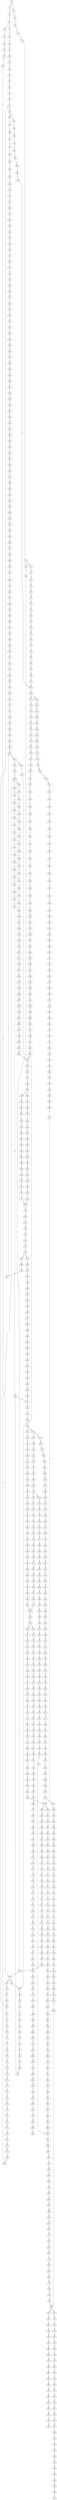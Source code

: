 strict digraph  {
	S0 -> S1 [ label = T ];
	S0 -> S2 [ label = C ];
	S1 -> S3 [ label = A ];
	S2 -> S4 [ label = A ];
	S3 -> S5 [ label = C ];
	S4 -> S6 [ label = C ];
	S5 -> S7 [ label = T ];
	S5 -> S8 [ label = G ];
	S6 -> S9 [ label = G ];
	S7 -> S10 [ label = T ];
	S8 -> S11 [ label = T ];
	S9 -> S12 [ label = T ];
	S10 -> S13 [ label = C ];
	S11 -> S14 [ label = C ];
	S12 -> S15 [ label = C ];
	S13 -> S16 [ label = A ];
	S14 -> S17 [ label = C ];
	S15 -> S18 [ label = G ];
	S15 -> S19 [ label = C ];
	S16 -> S20 [ label = A ];
	S17 -> S21 [ label = A ];
	S18 -> S22 [ label = A ];
	S19 -> S23 [ label = A ];
	S20 -> S24 [ label = G ];
	S21 -> S25 [ label = G ];
	S22 -> S26 [ label = G ];
	S23 -> S27 [ label = G ];
	S24 -> S28 [ label = C ];
	S25 -> S29 [ label = C ];
	S26 -> S30 [ label = C ];
	S27 -> S29 [ label = C ];
	S28 -> S31 [ label = G ];
	S29 -> S32 [ label = T ];
	S29 -> S33 [ label = G ];
	S30 -> S34 [ label = G ];
	S31 -> S35 [ label = A ];
	S32 -> S36 [ label = T ];
	S33 -> S37 [ label = A ];
	S34 -> S38 [ label = A ];
	S35 -> S39 [ label = G ];
	S36 -> S40 [ label = C ];
	S37 -> S41 [ label = G ];
	S38 -> S42 [ label = G ];
	S39 -> S43 [ label = T ];
	S40 -> S44 [ label = A ];
	S41 -> S45 [ label = T ];
	S42 -> S46 [ label = T ];
	S43 -> S47 [ label = C ];
	S44 -> S48 [ label = C ];
	S45 -> S49 [ label = C ];
	S46 -> S50 [ label = C ];
	S47 -> S51 [ label = C ];
	S48 -> S52 [ label = G ];
	S49 -> S51 [ label = C ];
	S49 -> S53 [ label = T ];
	S50 -> S54 [ label = G ];
	S51 -> S55 [ label = C ];
	S52 -> S56 [ label = C ];
	S53 -> S57 [ label = C ];
	S54 -> S58 [ label = A ];
	S55 -> S59 [ label = T ];
	S55 -> S60 [ label = G ];
	S56 -> S61 [ label = C ];
	S57 -> S62 [ label = G ];
	S58 -> S63 [ label = A ];
	S59 -> S64 [ label = C ];
	S60 -> S65 [ label = C ];
	S61 -> S66 [ label = C ];
	S62 -> S67 [ label = T ];
	S63 -> S68 [ label = C ];
	S64 -> S69 [ label = C ];
	S65 -> S70 [ label = C ];
	S66 -> S71 [ label = T ];
	S67 -> S72 [ label = C ];
	S68 -> S73 [ label = C ];
	S69 -> S74 [ label = G ];
	S70 -> S75 [ label = T ];
	S71 -> S76 [ label = T ];
	S72 -> S77 [ label = T ];
	S73 -> S78 [ label = T ];
	S74 -> S79 [ label = G ];
	S75 -> S80 [ label = G ];
	S76 -> S81 [ label = C ];
	S77 -> S82 [ label = G ];
	S78 -> S83 [ label = G ];
	S79 -> S84 [ label = T ];
	S80 -> S85 [ label = T ];
	S81 -> S86 [ label = A ];
	S82 -> S87 [ label = T ];
	S83 -> S88 [ label = T ];
	S84 -> S89 [ label = C ];
	S85 -> S90 [ label = C ];
	S86 -> S91 [ label = T ];
	S87 -> S92 [ label = T ];
	S88 -> S93 [ label = C ];
	S89 -> S94 [ label = T ];
	S90 -> S95 [ label = G ];
	S91 -> S96 [ label = C ];
	S92 -> S97 [ label = C ];
	S93 -> S98 [ label = G ];
	S94 -> S99 [ label = G ];
	S95 -> S100 [ label = C ];
	S96 -> S101 [ label = C ];
	S97 -> S102 [ label = C ];
	S98 -> S103 [ label = C ];
	S99 -> S104 [ label = G ];
	S100 -> S105 [ label = G ];
	S101 -> S106 [ label = A ];
	S102 -> S107 [ label = G ];
	S103 -> S105 [ label = G ];
	S104 -> S108 [ label = A ];
	S105 -> S109 [ label = C ];
	S106 -> S110 [ label = G ];
	S107 -> S111 [ label = T ];
	S108 -> S112 [ label = G ];
	S109 -> S113 [ label = G ];
	S109 -> S114 [ label = A ];
	S110 -> S115 [ label = A ];
	S111 -> S116 [ label = G ];
	S112 -> S117 [ label = G ];
	S113 -> S118 [ label = A ];
	S114 -> S119 [ label = A ];
	S115 -> S120 [ label = A ];
	S116 -> S121 [ label = G ];
	S117 -> S122 [ label = G ];
	S118 -> S123 [ label = G ];
	S119 -> S124 [ label = C ];
	S120 -> S125 [ label = C ];
	S121 -> S126 [ label = C ];
	S122 -> S127 [ label = T ];
	S123 -> S128 [ label = C ];
	S124 -> S129 [ label = C ];
	S125 -> S130 [ label = C ];
	S126 -> S131 [ label = C ];
	S127 -> S132 [ label = G ];
	S128 -> S133 [ label = A ];
	S129 -> S134 [ label = C ];
	S130 -> S135 [ label = A ];
	S130 -> S136 [ label = G ];
	S131 -> S137 [ label = C ];
	S132 -> S138 [ label = T ];
	S133 -> S139 [ label = G ];
	S134 -> S140 [ label = G ];
	S135 -> S141 [ label = G ];
	S135 -> S142 [ label = C ];
	S136 -> S143 [ label = G ];
	S137 -> S144 [ label = G ];
	S138 -> S145 [ label = T ];
	S139 -> S146 [ label = T ];
	S140 -> S147 [ label = T ];
	S141 -> S148 [ label = A ];
	S142 -> S149 [ label = C ];
	S143 -> S150 [ label = A ];
	S144 -> S151 [ label = T ];
	S145 -> S152 [ label = C ];
	S146 -> S153 [ label = G ];
	S147 -> S154 [ label = A ];
	S148 -> S155 [ label = C ];
	S149 -> S156 [ label = A ];
	S150 -> S157 [ label = C ];
	S151 -> S158 [ label = C ];
	S152 -> S159 [ label = C ];
	S153 -> S160 [ label = C ];
	S154 -> S161 [ label = C ];
	S155 -> S162 [ label = T ];
	S156 -> S163 [ label = C ];
	S157 -> S164 [ label = G ];
	S158 -> S165 [ label = C ];
	S159 -> S166 [ label = A ];
	S160 -> S167 [ label = A ];
	S161 -> S168 [ label = A ];
	S162 -> S169 [ label = C ];
	S163 -> S170 [ label = C ];
	S164 -> S171 [ label = C ];
	S165 -> S172 [ label = A ];
	S166 -> S173 [ label = G ];
	S167 -> S174 [ label = A ];
	S168 -> S175 [ label = G ];
	S169 -> S176 [ label = C ];
	S170 -> S177 [ label = C ];
	S171 -> S178 [ label = C ];
	S172 -> S179 [ label = G ];
	S173 -> S180 [ label = C ];
	S174 -> S181 [ label = C ];
	S175 -> S182 [ label = C ];
	S176 -> S183 [ label = C ];
	S177 -> S184 [ label = C ];
	S178 -> S185 [ label = C ];
	S179 -> S186 [ label = T ];
	S180 -> S187 [ label = A ];
	S181 -> S188 [ label = A ];
	S182 -> S189 [ label = A ];
	S183 -> S190 [ label = A ];
	S184 -> S191 [ label = T ];
	S185 -> S192 [ label = A ];
	S186 -> S193 [ label = A ];
	S187 -> S194 [ label = G ];
	S188 -> S195 [ label = G ];
	S189 -> S196 [ label = G ];
	S190 -> S197 [ label = T ];
	S191 -> S198 [ label = T ];
	S192 -> S199 [ label = T ];
	S193 -> S200 [ label = G ];
	S194 -> S201 [ label = A ];
	S195 -> S202 [ label = C ];
	S196 -> S203 [ label = G ];
	S197 -> S204 [ label = C ];
	S198 -> S205 [ label = C ];
	S199 -> S206 [ label = C ];
	S200 -> S207 [ label = G ];
	S200 -> S208 [ label = C ];
	S201 -> S209 [ label = T ];
	S202 -> S210 [ label = T ];
	S203 -> S211 [ label = T ];
	S204 -> S212 [ label = T ];
	S205 -> S213 [ label = C ];
	S205 -> S214 [ label = G ];
	S206 -> S215 [ label = G ];
	S207 -> S216 [ label = G ];
	S208 -> S217 [ label = T ];
	S209 -> S218 [ label = A ];
	S210 -> S219 [ label = A ];
	S211 -> S220 [ label = G ];
	S212 -> S221 [ label = G ];
	S213 -> S222 [ label = T ];
	S214 -> S223 [ label = A ];
	S215 -> S224 [ label = T ];
	S216 -> S225 [ label = T ];
	S217 -> S226 [ label = C ];
	S218 -> S227 [ label = A ];
	S219 -> S228 [ label = C ];
	S220 -> S229 [ label = C ];
	S221 -> S230 [ label = C ];
	S222 -> S231 [ label = G ];
	S223 -> S232 [ label = T ];
	S224 -> S233 [ label = C ];
	S225 -> S234 [ label = C ];
	S226 -> S235 [ label = C ];
	S227 -> S236 [ label = A ];
	S228 -> S237 [ label = G ];
	S229 -> S238 [ label = A ];
	S230 -> S239 [ label = C ];
	S231 -> S240 [ label = T ];
	S232 -> S241 [ label = C ];
	S233 -> S242 [ label = C ];
	S234 -> S243 [ label = A ];
	S235 -> S244 [ label = A ];
	S236 -> S245 [ label = A ];
	S237 -> S246 [ label = A ];
	S238 -> S247 [ label = C ];
	S239 -> S248 [ label = A ];
	S240 -> S249 [ label = C ];
	S241 -> S250 [ label = G ];
	S242 -> S251 [ label = T ];
	S243 -> S252 [ label = C ];
	S244 -> S253 [ label = C ];
	S245 -> S254 [ label = A ];
	S246 -> S255 [ label = G ];
	S247 -> S256 [ label = G ];
	S248 -> S257 [ label = G ];
	S249 -> S258 [ label = C ];
	S250 -> S259 [ label = T ];
	S251 -> S260 [ label = C ];
	S252 -> S261 [ label = T ];
	S253 -> S262 [ label = C ];
	S254 -> S263 [ label = C ];
	S255 -> S264 [ label = A ];
	S256 -> S265 [ label = C ];
	S257 -> S266 [ label = T ];
	S258 -> S267 [ label = T ];
	S259 -> S268 [ label = T ];
	S260 -> S269 [ label = T ];
	S261 -> S270 [ label = C ];
	S262 -> S271 [ label = G ];
	S263 -> S272 [ label = T ];
	S264 -> S273 [ label = A ];
	S265 -> S274 [ label = G ];
	S266 -> S275 [ label = C ];
	S267 -> S276 [ label = T ];
	S268 -> S277 [ label = T ];
	S269 -> S278 [ label = T ];
	S270 -> S279 [ label = G ];
	S271 -> S280 [ label = G ];
	S272 -> S281 [ label = T ];
	S273 -> S282 [ label = C ];
	S274 -> S283 [ label = G ];
	S275 -> S284 [ label = G ];
	S276 -> S285 [ label = G ];
	S277 -> S286 [ label = G ];
	S278 -> S287 [ label = C ];
	S279 -> S288 [ label = C ];
	S280 -> S289 [ label = A ];
	S281 -> S290 [ label = T ];
	S282 -> S291 [ label = T ];
	S283 -> S292 [ label = T ];
	S284 -> S293 [ label = T ];
	S285 -> S294 [ label = T ];
	S286 -> S295 [ label = T ];
	S287 -> S296 [ label = T ];
	S288 -> S297 [ label = T ];
	S289 -> S298 [ label = C ];
	S290 -> S299 [ label = G ];
	S291 -> S300 [ label = G ];
	S292 -> S301 [ label = G ];
	S293 -> S302 [ label = A ];
	S294 -> S303 [ label = A ];
	S295 -> S304 [ label = A ];
	S296 -> S305 [ label = C ];
	S297 -> S306 [ label = T ];
	S298 -> S307 [ label = G ];
	S299 -> S308 [ label = C ];
	S300 -> S309 [ label = G ];
	S301 -> S310 [ label = C ];
	S302 -> S311 [ label = A ];
	S303 -> S312 [ label = G ];
	S304 -> S313 [ label = G ];
	S305 -> S314 [ label = G ];
	S306 -> S315 [ label = C ];
	S307 -> S316 [ label = T ];
	S308 -> S317 [ label = C ];
	S309 -> S318 [ label = C ];
	S310 -> S319 [ label = C ];
	S311 -> S320 [ label = G ];
	S312 -> S321 [ label = G ];
	S313 -> S322 [ label = G ];
	S314 -> S323 [ label = G ];
	S315 -> S324 [ label = A ];
	S316 -> S325 [ label = C ];
	S317 -> S326 [ label = G ];
	S318 -> S327 [ label = G ];
	S319 -> S328 [ label = G ];
	S320 -> S329 [ label = A ];
	S321 -> S330 [ label = A ];
	S322 -> S331 [ label = A ];
	S323 -> S332 [ label = A ];
	S324 -> S333 [ label = T ];
	S325 -> S334 [ label = G ];
	S326 -> S335 [ label = T ];
	S327 -> S336 [ label = C ];
	S328 -> S337 [ label = C ];
	S329 -> S338 [ label = C ];
	S330 -> S339 [ label = G ];
	S331 -> S340 [ label = A ];
	S332 -> S341 [ label = G ];
	S333 -> S342 [ label = C ];
	S334 -> S343 [ label = T ];
	S335 -> S344 [ label = A ];
	S336 -> S345 [ label = A ];
	S337 -> S346 [ label = A ];
	S338 -> S347 [ label = G ];
	S339 -> S348 [ label = A ];
	S340 -> S349 [ label = A ];
	S341 -> S350 [ label = A ];
	S342 -> S351 [ label = C ];
	S343 -> S352 [ label = G ];
	S344 -> S353 [ label = G ];
	S345 -> S354 [ label = G ];
	S346 -> S355 [ label = A ];
	S347 -> S356 [ label = G ];
	S348 -> S357 [ label = G ];
	S349 -> S358 [ label = G ];
	S350 -> S359 [ label = G ];
	S351 -> S106 [ label = A ];
	S352 -> S360 [ label = A ];
	S353 -> S361 [ label = C ];
	S354 -> S362 [ label = C ];
	S355 -> S363 [ label = C ];
	S356 -> S364 [ label = C ];
	S357 -> S365 [ label = G ];
	S358 -> S366 [ label = G ];
	S359 -> S367 [ label = G ];
	S360 -> S368 [ label = C ];
	S361 -> S369 [ label = C ];
	S362 -> S370 [ label = G ];
	S363 -> S371 [ label = C ];
	S364 -> S372 [ label = T ];
	S365 -> S373 [ label = T ];
	S366 -> S374 [ label = T ];
	S367 -> S375 [ label = T ];
	S368 -> S376 [ label = C ];
	S369 -> S377 [ label = G ];
	S370 -> S378 [ label = G ];
	S371 -> S379 [ label = A ];
	S372 -> S380 [ label = C ];
	S373 -> S381 [ label = C ];
	S374 -> S382 [ label = C ];
	S375 -> S381 [ label = C ];
	S376 -> S383 [ label = G ];
	S377 -> S384 [ label = G ];
	S378 -> S385 [ label = G ];
	S379 -> S386 [ label = G ];
	S380 -> S387 [ label = T ];
	S381 -> S388 [ label = C ];
	S382 -> S389 [ label = C ];
	S383 -> S390 [ label = G ];
	S384 -> S391 [ label = T ];
	S385 -> S392 [ label = T ];
	S386 -> S393 [ label = T ];
	S387 -> S394 [ label = C ];
	S388 -> S395 [ label = C ];
	S389 -> S396 [ label = C ];
	S390 -> S397 [ label = T ];
	S391 -> S398 [ label = G ];
	S392 -> S399 [ label = G ];
	S393 -> S400 [ label = C ];
	S394 -> S401 [ label = G ];
	S395 -> S402 [ label = A ];
	S395 -> S403 [ label = G ];
	S396 -> S404 [ label = G ];
	S397 -> S405 [ label = C ];
	S398 -> S406 [ label = A ];
	S399 -> S407 [ label = C ];
	S400 -> S408 [ label = G ];
	S401 -> S409 [ label = A ];
	S402 -> S410 [ label = G ];
	S403 -> S411 [ label = G ];
	S404 -> S412 [ label = A ];
	S405 -> S413 [ label = G ];
	S406 -> S414 [ label = C ];
	S407 -> S415 [ label = C ];
	S408 -> S416 [ label = C ];
	S409 -> S417 [ label = A ];
	S410 -> S418 [ label = A ];
	S411 -> S419 [ label = A ];
	S412 -> S420 [ label = A ];
	S413 -> S421 [ label = C ];
	S414 -> S422 [ label = G ];
	S415 -> S423 [ label = G ];
	S416 -> S424 [ label = G ];
	S417 -> S425 [ label = G ];
	S418 -> S426 [ label = G ];
	S419 -> S427 [ label = G ];
	S420 -> S428 [ label = G ];
	S421 -> S429 [ label = G ];
	S422 -> S430 [ label = T ];
	S423 -> S431 [ label = C ];
	S424 -> S432 [ label = C ];
	S425 -> S433 [ label = T ];
	S426 -> S434 [ label = C ];
	S427 -> S435 [ label = G ];
	S428 -> S436 [ label = T ];
	S429 -> S437 [ label = T ];
	S430 -> S438 [ label = G ];
	S431 -> S439 [ label = C ];
	S432 -> S440 [ label = A ];
	S433 -> S441 [ label = C ];
	S434 -> S442 [ label = C ];
	S435 -> S443 [ label = C ];
	S436 -> S444 [ label = C ];
	S437 -> S445 [ label = A ];
	S438 -> S446 [ label = G ];
	S439 -> S447 [ label = G ];
	S440 -> S448 [ label = G ];
	S441 -> S449 [ label = G ];
	S442 -> S450 [ label = A ];
	S443 -> S451 [ label = G ];
	S444 -> S452 [ label = G ];
	S445 -> S453 [ label = G ];
	S446 -> S454 [ label = G ];
	S447 -> S455 [ label = G ];
	S448 -> S456 [ label = C ];
	S449 -> S457 [ label = C ];
	S450 -> S458 [ label = C ];
	S451 -> S459 [ label = T ];
	S452 -> S460 [ label = A ];
	S453 -> S461 [ label = C ];
	S454 -> S462 [ label = T ];
	S455 -> S463 [ label = T ];
	S456 -> S464 [ label = C ];
	S457 -> S465 [ label = G ];
	S458 -> S466 [ label = G ];
	S459 -> S467 [ label = G ];
	S460 -> S468 [ label = G ];
	S461 -> S469 [ label = C ];
	S462 -> S470 [ label = A ];
	S463 -> S471 [ label = G ];
	S464 -> S472 [ label = G ];
	S465 -> S473 [ label = G ];
	S466 -> S474 [ label = G ];
	S467 -> S475 [ label = G ];
	S468 -> S476 [ label = G ];
	S469 -> S477 [ label = G ];
	S470 -> S478 [ label = C ];
	S471 -> S479 [ label = G ];
	S472 -> S480 [ label = G ];
	S473 -> S481 [ label = C ];
	S474 -> S482 [ label = T ];
	S475 -> S483 [ label = T ];
	S476 -> S484 [ label = T ];
	S477 -> S485 [ label = C ];
	S478 -> S486 [ label = T ];
	S479 -> S487 [ label = T ];
	S480 -> S488 [ label = T ];
	S481 -> S489 [ label = T ];
	S482 -> S490 [ label = T ];
	S483 -> S491 [ label = A ];
	S484 -> S492 [ label = A ];
	S485 -> S493 [ label = T ];
	S486 -> S494 [ label = A ];
	S487 -> S495 [ label = G ];
	S488 -> S496 [ label = G ];
	S489 -> S497 [ label = A ];
	S490 -> S498 [ label = A ];
	S491 -> S499 [ label = T ];
	S492 -> S500 [ label = T ];
	S493 -> S501 [ label = G ];
	S494 -> S502 [ label = T ];
	S495 -> S503 [ label = G ];
	S496 -> S504 [ label = G ];
	S497 -> S505 [ label = T ];
	S498 -> S506 [ label = C ];
	S499 -> S507 [ label = G ];
	S500 -> S508 [ label = A ];
	S501 -> S509 [ label = G ];
	S502 -> S510 [ label = T ];
	S503 -> S511 [ label = A ];
	S504 -> S512 [ label = A ];
	S505 -> S513 [ label = A ];
	S506 -> S514 [ label = T ];
	S507 -> S515 [ label = A ];
	S508 -> S516 [ label = A ];
	S509 -> S517 [ label = A ];
	S510 -> S518 [ label = G ];
	S511 -> S519 [ label = A ];
	S512 -> S520 [ label = A ];
	S513 -> S521 [ label = G ];
	S514 -> S522 [ label = G ];
	S515 -> S523 [ label = G ];
	S516 -> S524 [ label = G ];
	S517 -> S525 [ label = A ];
	S518 -> S526 [ label = G ];
	S519 -> S527 [ label = C ];
	S520 -> S528 [ label = G ];
	S521 -> S529 [ label = T ];
	S522 -> S530 [ label = C ];
	S523 -> S531 [ label = C ];
	S524 -> S532 [ label = T ];
	S525 -> S533 [ label = G ];
	S526 -> S534 [ label = A ];
	S527 -> S535 [ label = C ];
	S528 -> S536 [ label = A ];
	S529 -> S537 [ label = A ];
	S530 -> S538 [ label = A ];
	S531 -> S539 [ label = G ];
	S532 -> S540 [ label = C ];
	S533 -> S541 [ label = A ];
	S534 -> S542 [ label = A ];
	S535 -> S543 [ label = T ];
	S536 -> S544 [ label = A ];
	S537 -> S545 [ label = G ];
	S538 -> S546 [ label = G ];
	S539 -> S547 [ label = G ];
	S540 -> S548 [ label = G ];
	S541 -> S549 [ label = A ];
	S542 -> S550 [ label = C ];
	S543 -> S551 [ label = C ];
	S544 -> S552 [ label = C ];
	S545 -> S553 [ label = C ];
	S546 -> S554 [ label = A ];
	S547 -> S555 [ label = T ];
	S548 -> S556 [ label = T ];
	S549 -> S552 [ label = C ];
	S550 -> S557 [ label = G ];
	S551 -> S558 [ label = G ];
	S552 -> S559 [ label = G ];
	S553 -> S560 [ label = C ];
	S554 -> S561 [ label = C ];
	S555 -> S562 [ label = C ];
	S556 -> S563 [ label = G ];
	S557 -> S564 [ label = G ];
	S558 -> S565 [ label = G ];
	S559 -> S566 [ label = G ];
	S560 -> S567 [ label = G ];
	S561 -> S568 [ label = G ];
	S562 -> S569 [ label = G ];
	S563 -> S570 [ label = G ];
	S564 -> S571 [ label = T ];
	S565 -> S572 [ label = C ];
	S566 -> S573 [ label = C ];
	S567 -> S574 [ label = A ];
	S568 -> S575 [ label = G ];
	S569 -> S576 [ label = C ];
	S570 -> S577 [ label = T ];
	S571 -> S578 [ label = A ];
	S572 -> S579 [ label = A ];
	S573 -> S580 [ label = A ];
	S574 -> S581 [ label = A ];
	S575 -> S582 [ label = A ];
	S576 -> S583 [ label = A ];
	S577 -> S584 [ label = A ];
	S578 -> S585 [ label = C ];
	S579 -> S586 [ label = C ];
	S580 -> S587 [ label = C ];
	S581 -> S588 [ label = A ];
	S582 -> S589 [ label = C ];
	S583 -> S590 [ label = C ];
	S584 -> S591 [ label = C ];
	S585 -> S592 [ label = G ];
	S586 -> S593 [ label = G ];
	S587 -> S594 [ label = C ];
	S587 -> S595 [ label = T ];
	S588 -> S596 [ label = C ];
	S589 -> S597 [ label = A ];
	S590 -> S598 [ label = G ];
	S591 -> S599 [ label = C ];
	S592 -> S600 [ label = A ];
	S593 -> S601 [ label = C ];
	S594 -> S602 [ label = G ];
	S595 -> S603 [ label = G ];
	S596 -> S604 [ label = C ];
	S597 -> S605 [ label = C ];
	S598 -> S606 [ label = C ];
	S599 -> S607 [ label = G ];
	S600 -> S608 [ label = A ];
	S601 -> S609 [ label = G ];
	S602 -> S610 [ label = G ];
	S603 -> S611 [ label = G ];
	S604 -> S612 [ label = C ];
	S605 -> S613 [ label = A ];
	S606 -> S614 [ label = G ];
	S607 -> S615 [ label = G ];
	S608 -> S616 [ label = G ];
	S609 -> S617 [ label = C ];
	S610 -> S618 [ label = G ];
	S611 -> S619 [ label = G ];
	S612 -> S620 [ label = C ];
	S613 -> S621 [ label = C ];
	S614 -> S622 [ label = C ];
	S615 -> S623 [ label = T ];
	S616 -> S624 [ label = A ];
	S617 -> S625 [ label = G ];
	S618 -> S626 [ label = A ];
	S619 -> S627 [ label = A ];
	S620 -> S628 [ label = G ];
	S621 -> S629 [ label = C ];
	S622 -> S625 [ label = G ];
	S623 -> S630 [ label = G ];
	S624 -> S631 [ label = A ];
	S625 -> S632 [ label = C ];
	S625 -> S633 [ label = G ];
	S626 -> S634 [ label = A ];
	S627 -> S635 [ label = A ];
	S628 -> S636 [ label = A ];
	S629 -> S637 [ label = T ];
	S630 -> S638 [ label = G ];
	S631 -> S639 [ label = G ];
	S632 -> S640 [ label = G ];
	S633 -> S641 [ label = C ];
	S634 -> S642 [ label = T ];
	S635 -> S643 [ label = C ];
	S636 -> S644 [ label = C ];
	S637 -> S645 [ label = C ];
	S638 -> S646 [ label = T ];
	S639 -> S647 [ label = T ];
	S640 -> S648 [ label = T ];
	S641 -> S649 [ label = T ];
	S642 -> S650 [ label = T ];
	S643 -> S651 [ label = T ];
	S644 -> S652 [ label = T ];
	S645 -> S653 [ label = T ];
	S646 -> S654 [ label = T ];
	S647 -> S655 [ label = G ];
	S648 -> S656 [ label = C ];
	S649 -> S657 [ label = G ];
	S650 -> S658 [ label = G ];
	S651 -> S659 [ label = G ];
	S652 -> S660 [ label = A ];
	S653 -> S661 [ label = A ];
	S654 -> S662 [ label = A ];
	S655 -> S663 [ label = T ];
	S656 -> S664 [ label = G ];
	S657 -> S665 [ label = G ];
	S658 -> S666 [ label = A ];
	S659 -> S667 [ label = G ];
	S660 -> S668 [ label = G ];
	S661 -> S669 [ label = G ];
	S662 -> S670 [ label = G ];
	S663 -> S671 [ label = C ];
	S664 -> S672 [ label = A ];
	S665 -> S673 [ label = A ];
	S666 -> S674 [ label = A ];
	S667 -> S675 [ label = A ];
	S668 -> S676 [ label = A ];
	S669 -> S677 [ label = A ];
	S670 -> S678 [ label = A ];
	S671 -> S679 [ label = C ];
	S672 -> S680 [ label = C ];
	S673 -> S681 [ label = A ];
	S674 -> S682 [ label = C ];
	S675 -> S683 [ label = C ];
	S676 -> S684 [ label = A ];
	S677 -> S685 [ label = A ];
	S678 -> S686 [ label = A ];
	S679 -> S687 [ label = T ];
	S680 -> S688 [ label = G ];
	S681 -> S689 [ label = T ];
	S682 -> S690 [ label = C ];
	S683 -> S691 [ label = C ];
	S684 -> S692 [ label = T ];
	S685 -> S693 [ label = C ];
	S686 -> S694 [ label = G ];
	S687 -> S695 [ label = G ];
	S688 -> S696 [ label = C ];
	S689 -> S697 [ label = G ];
	S690 -> S698 [ label = C ];
	S691 -> S699 [ label = C ];
	S692 -> S700 [ label = C ];
	S693 -> S701 [ label = G ];
	S694 -> S702 [ label = G ];
	S695 -> S703 [ label = G ];
	S696 -> S704 [ label = G ];
	S697 -> S705 [ label = G ];
	S698 -> S706 [ label = G ];
	S699 -> S707 [ label = G ];
	S700 -> S708 [ label = G ];
	S701 -> S709 [ label = A ];
	S702 -> S710 [ label = G ];
	S703 -> S711 [ label = C ];
	S704 -> S712 [ label = C ];
	S705 -> S713 [ label = G ];
	S706 -> S714 [ label = T ];
	S707 -> S715 [ label = T ];
	S708 -> S716 [ label = G ];
	S709 -> S717 [ label = G ];
	S710 -> S718 [ label = G ];
	S711 -> S719 [ label = C ];
	S712 -> S720 [ label = C ];
	S713 -> S721 [ label = G ];
	S714 -> S722 [ label = C ];
	S715 -> S723 [ label = C ];
	S716 -> S724 [ label = G ];
	S717 -> S725 [ label = G ];
	S718 -> S726 [ label = G ];
	S719 -> S727 [ label = T ];
	S720 -> S728 [ label = T ];
	S721 -> S729 [ label = T ];
	S722 -> S730 [ label = T ];
	S723 -> S731 [ label = T ];
	S724 -> S732 [ label = T ];
	S725 -> S733 [ label = T ];
	S726 -> S734 [ label = T ];
	S727 -> S735 [ label = G ];
	S728 -> S736 [ label = C ];
	S729 -> S737 [ label = C ];
	S730 -> S738 [ label = C ];
	S731 -> S738 [ label = C ];
	S732 -> S739 [ label = A ];
	S733 -> S740 [ label = G ];
	S734 -> S741 [ label = C ];
	S735 -> S742 [ label = G ];
	S736 -> S743 [ label = G ];
	S737 -> S744 [ label = C ];
	S738 -> S745 [ label = G ];
	S739 -> S746 [ label = T ];
	S740 -> S747 [ label = T ];
	S741 -> S748 [ label = C ];
	S742 -> S749 [ label = G ];
	S743 -> S750 [ label = G ];
	S744 -> S751 [ label = G ];
	S745 -> S752 [ label = G ];
	S746 -> S753 [ label = C ];
	S747 -> S754 [ label = C ];
	S748 -> S755 [ label = G ];
	S749 -> S756 [ label = T ];
	S750 -> S757 [ label = G ];
	S751 -> S758 [ label = C ];
	S752 -> S759 [ label = C ];
	S753 -> S760 [ label = C ];
	S754 -> S761 [ label = C ];
	S755 -> S762 [ label = T ];
	S756 -> S763 [ label = C ];
	S757 -> S764 [ label = C ];
	S758 -> S765 [ label = C ];
	S759 -> S766 [ label = A ];
	S760 -> S767 [ label = C ];
	S761 -> S768 [ label = C ];
	S762 -> S769 [ label = C ];
	S763 -> S770 [ label = C ];
	S764 -> S771 [ label = T ];
	S765 -> S772 [ label = G ];
	S766 -> S773 [ label = C ];
	S767 -> S774 [ label = G ];
	S768 -> S775 [ label = T ];
	S769 -> S776 [ label = G ];
	S770 -> S777 [ label = C ];
	S771 -> S778 [ label = C ];
	S772 -> S779 [ label = G ];
	S773 -> S780 [ label = C ];
	S774 -> S781 [ label = A ];
	S775 -> S782 [ label = G ];
	S776 -> S783 [ label = G ];
	S777 -> S784 [ label = G ];
	S778 -> S785 [ label = A ];
	S779 -> S786 [ label = A ];
	S780 -> S787 [ label = G ];
	S781 -> S788 [ label = A ];
	S782 -> S789 [ label = T ];
	S783 -> S790 [ label = A ];
	S784 -> S791 [ label = A ];
	S785 -> S792 [ label = C ];
	S786 -> S793 [ label = A ];
	S787 -> S794 [ label = A ];
	S788 -> S795 [ label = A ];
	S789 -> S796 [ label = C ];
	S790 -> S797 [ label = A ];
	S791 -> S798 [ label = G ];
	S792 -> S799 [ label = G ];
	S793 -> S800 [ label = C ];
	S794 -> S801 [ label = G ];
	S794 -> S802 [ label = A ];
	S795 -> S803 [ label = G ];
	S796 -> S804 [ label = C ];
	S797 -> S805 [ label = C ];
	S798 -> S806 [ label = T ];
	S799 -> S807 [ label = T ];
	S800 -> S808 [ label = T ];
	S801 -> S809 [ label = T ];
	S802 -> S810 [ label = T ];
	S803 -> S811 [ label = T ];
	S804 -> S812 [ label = T ];
	S805 -> S813 [ label = A ];
	S805 -> S814 [ label = T ];
	S806 -> S815 [ label = C ];
	S807 -> S816 [ label = C ];
	S808 -> S817 [ label = G ];
	S809 -> S818 [ label = C ];
	S810 -> S819 [ label = G ];
	S811 -> S820 [ label = G ];
	S812 -> S821 [ label = A ];
	S813 -> S822 [ label = G ];
	S814 -> S823 [ label = A ];
	S815 -> S824 [ label = C ];
	S816 -> S825 [ label = C ];
	S817 -> S826 [ label = C ];
	S818 -> S827 [ label = C ];
	S819 -> S828 [ label = T ];
	S820 -> S829 [ label = T ];
	S821 -> S830 [ label = C ];
	S822 -> S831 [ label = G ];
	S823 -> S832 [ label = C ];
	S824 -> S833 [ label = A ];
	S825 -> S834 [ label = A ];
	S826 -> S835 [ label = A ];
	S827 -> S833 [ label = A ];
	S828 -> S836 [ label = A ];
	S829 -> S837 [ label = C ];
	S830 -> S838 [ label = T ];
	S831 -> S839 [ label = A ];
	S832 -> S840 [ label = A ];
	S833 -> S841 [ label = G ];
	S834 -> S27 [ label = G ];
	S835 -> S842 [ label = A ];
	S836 -> S843 [ label = G ];
	S837 -> S844 [ label = G ];
	S838 -> S845 [ label = A ];
	S839 -> S846 [ label = A ];
	S840 -> S847 [ label = A ];
	S841 -> S848 [ label = T ];
	S841 -> S849 [ label = C ];
	S842 -> S850 [ label = C ];
	S843 -> S851 [ label = T ];
	S844 -> S852 [ label = T ];
	S845 -> S853 [ label = C ];
	S846 -> S854 [ label = T ];
	S847 -> S855 [ label = C ];
	S848 -> S856 [ label = A ];
	S849 -> S857 [ label = T ];
	S850 -> S858 [ label = C ];
	S851 -> S859 [ label = T ];
	S852 -> S860 [ label = C ];
	S853 -> S861 [ label = C ];
	S854 -> S862 [ label = A ];
	S855 -> S863 [ label = G ];
	S856 -> S200 [ label = G ];
	S857 -> S36 [ label = T ];
	S858 -> S864 [ label = A ];
	S859 -> S865 [ label = T ];
	S860 -> S866 [ label = G ];
	S861 -> S867 [ label = A ];
	S862 -> S868 [ label = G ];
	S863 -> S869 [ label = A ];
	S864 -> S870 [ label = G ];
	S865 -> S871 [ label = C ];
	S866 -> S872 [ label = G ];
	S867 -> S873 [ label = G ];
	S868 -> S874 [ label = T ];
	S869 -> S875 [ label = A ];
	S870 -> S876 [ label = A ];
	S871 -> S877 [ label = A ];
	S872 -> S878 [ label = A ];
	S873 -> S879 [ label = G ];
	S874 -> S880 [ label = C ];
	S875 -> S881 [ label = A ];
	S876 -> S882 [ label = A ];
	S877 -> S883 [ label = C ];
	S878 -> S884 [ label = A ];
	S879 -> S885 [ label = A ];
	S880 -> S886 [ label = T ];
	S881 -> S887 [ label = A ];
	S882 -> S888 [ label = C ];
	S883 -> S889 [ label = T ];
	S884 -> S805 [ label = C ];
	S885 -> S890 [ label = G ];
	S886 -> S891 [ label = C ];
	S887 -> S892 [ label = C ];
	S888 -> S893 [ label = A ];
	S889 -> S894 [ label = C ];
	S890 -> S895 [ label = A ];
	S891 -> S896 [ label = T ];
	S892 -> S897 [ label = A ];
	S893 -> S898 [ label = G ];
	S894 -> S899 [ label = C ];
	S895 -> S900 [ label = G ];
	S896 -> S901 [ label = C ];
	S897 -> S902 [ label = G ];
	S898 -> S903 [ label = C ];
	S899 -> S904 [ label = T ];
	S900 -> S905 [ label = T ];
	S901 -> S906 [ label = T ];
	S902 -> S907 [ label = A ];
	S903 -> S908 [ label = C ];
	S904 -> S909 [ label = T ];
	S905 -> S910 [ label = C ];
	S906 -> S911 [ label = G ];
	S907 -> S912 [ label = A ];
	S908 -> S913 [ label = G ];
	S909 -> S914 [ label = T ];
	S910 -> S915 [ label = A ];
	S911 -> S916 [ label = A ];
	S912 -> S917 [ label = G ];
	S913 -> S918 [ label = T ];
	S914 -> S919 [ label = C ];
	S915 -> S920 [ label = G ];
	S916 -> S921 [ label = G ];
	S917 -> S922 [ label = G ];
	S918 -> S923 [ label = C ];
	S919 -> S924 [ label = A ];
	S920 -> S925 [ label = G ];
	S921 -> S926 [ label = T ];
	S922 -> S927 [ label = G ];
	S923 -> S928 [ label = C ];
	S924 -> S929 [ label = T ];
	S925 -> S930 [ label = A ];
	S926 -> S931 [ label = A ];
	S927 -> S932 [ label = G ];
	S928 -> S933 [ label = T ];
	S929 -> S934 [ label = C ];
	S930 -> S935 [ label = C ];
	S932 -> S936 [ label = T ];
	S933 -> S937 [ label = C ];
	S934 -> S938 [ label = C ];
	S935 -> S939 [ label = C ];
	S936 -> S940 [ label = C ];
	S937 -> S941 [ label = T ];
	S938 -> S942 [ label = A ];
	S939 -> S943 [ label = A ];
	S940 -> S944 [ label = T ];
	S941 -> S945 [ label = G ];
	S942 -> S110 [ label = G ];
	S943 -> S946 [ label = G ];
	S944 -> S947 [ label = C ];
	S945 -> S948 [ label = T ];
	S946 -> S949 [ label = T ];
	S947 -> S950 [ label = T ];
	S948 -> S951 [ label = C ];
	S949 -> S952 [ label = C ];
	S950 -> S953 [ label = C ];
	S951 -> S954 [ label = G ];
	S952 -> S955 [ label = T ];
	S953 -> S956 [ label = G ];
	S954 -> S957 [ label = T ];
	S955 -> S958 [ label = C ];
	S956 -> S959 [ label = T ];
	S957 -> S960 [ label = G ];
	S958 -> S961 [ label = T ];
	S959 -> S962 [ label = G ];
	S960 -> S963 [ label = G ];
	S961 -> S964 [ label = G ];
	S962 -> S965 [ label = G ];
	S963 -> S966 [ label = T ];
	S964 -> S967 [ label = T ];
	S965 -> S968 [ label = T ];
	S966 -> S584 [ label = A ];
	S967 -> S969 [ label = A ];
	S968 -> S970 [ label = A ];
}
